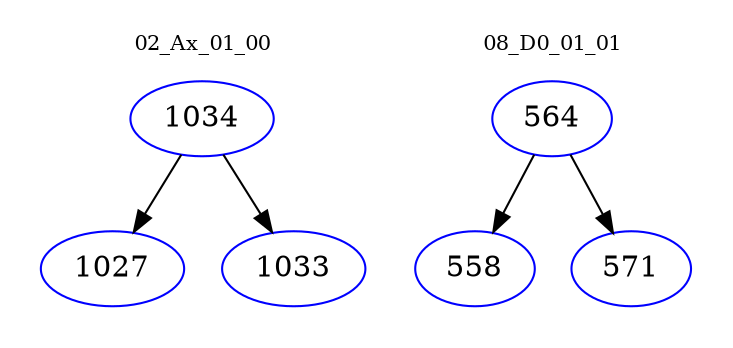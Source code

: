 digraph{
subgraph cluster_0 {
color = white
label = "02_Ax_01_00";
fontsize=10;
T0_1034 [label="1034", color="blue"]
T0_1034 -> T0_1027 [color="black"]
T0_1027 [label="1027", color="blue"]
T0_1034 -> T0_1033 [color="black"]
T0_1033 [label="1033", color="blue"]
}
subgraph cluster_1 {
color = white
label = "08_D0_01_01";
fontsize=10;
T1_564 [label="564", color="blue"]
T1_564 -> T1_558 [color="black"]
T1_558 [label="558", color="blue"]
T1_564 -> T1_571 [color="black"]
T1_571 [label="571", color="blue"]
}
}
